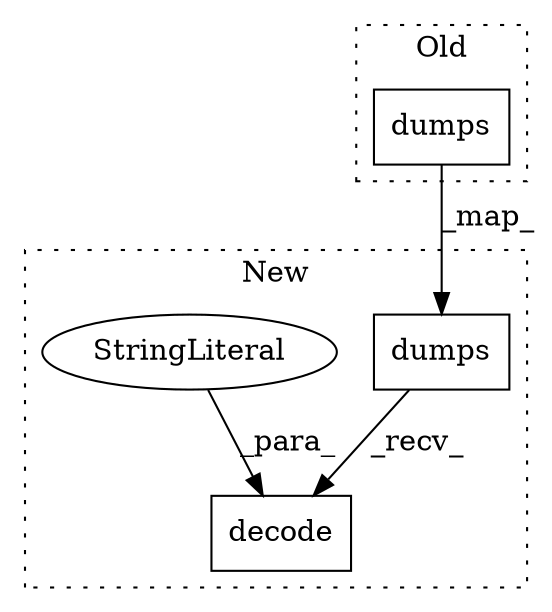 digraph G {
subgraph cluster0 {
1 [label="dumps" a="32" s="9685,9713" l="6,1" shape="box"];
label = "Old";
style="dotted";
}
subgraph cluster1 {
2 [label="dumps" a="32" s="9686,9714" l="6,1" shape="box"];
3 [label="decode" a="32" s="9716,9743" l="7,1" shape="box"];
4 [label="StringLiteral" a="45" s="9723" l="20" shape="ellipse"];
label = "New";
style="dotted";
}
1 -> 2 [label="_map_"];
2 -> 3 [label="_recv_"];
4 -> 3 [label="_para_"];
}